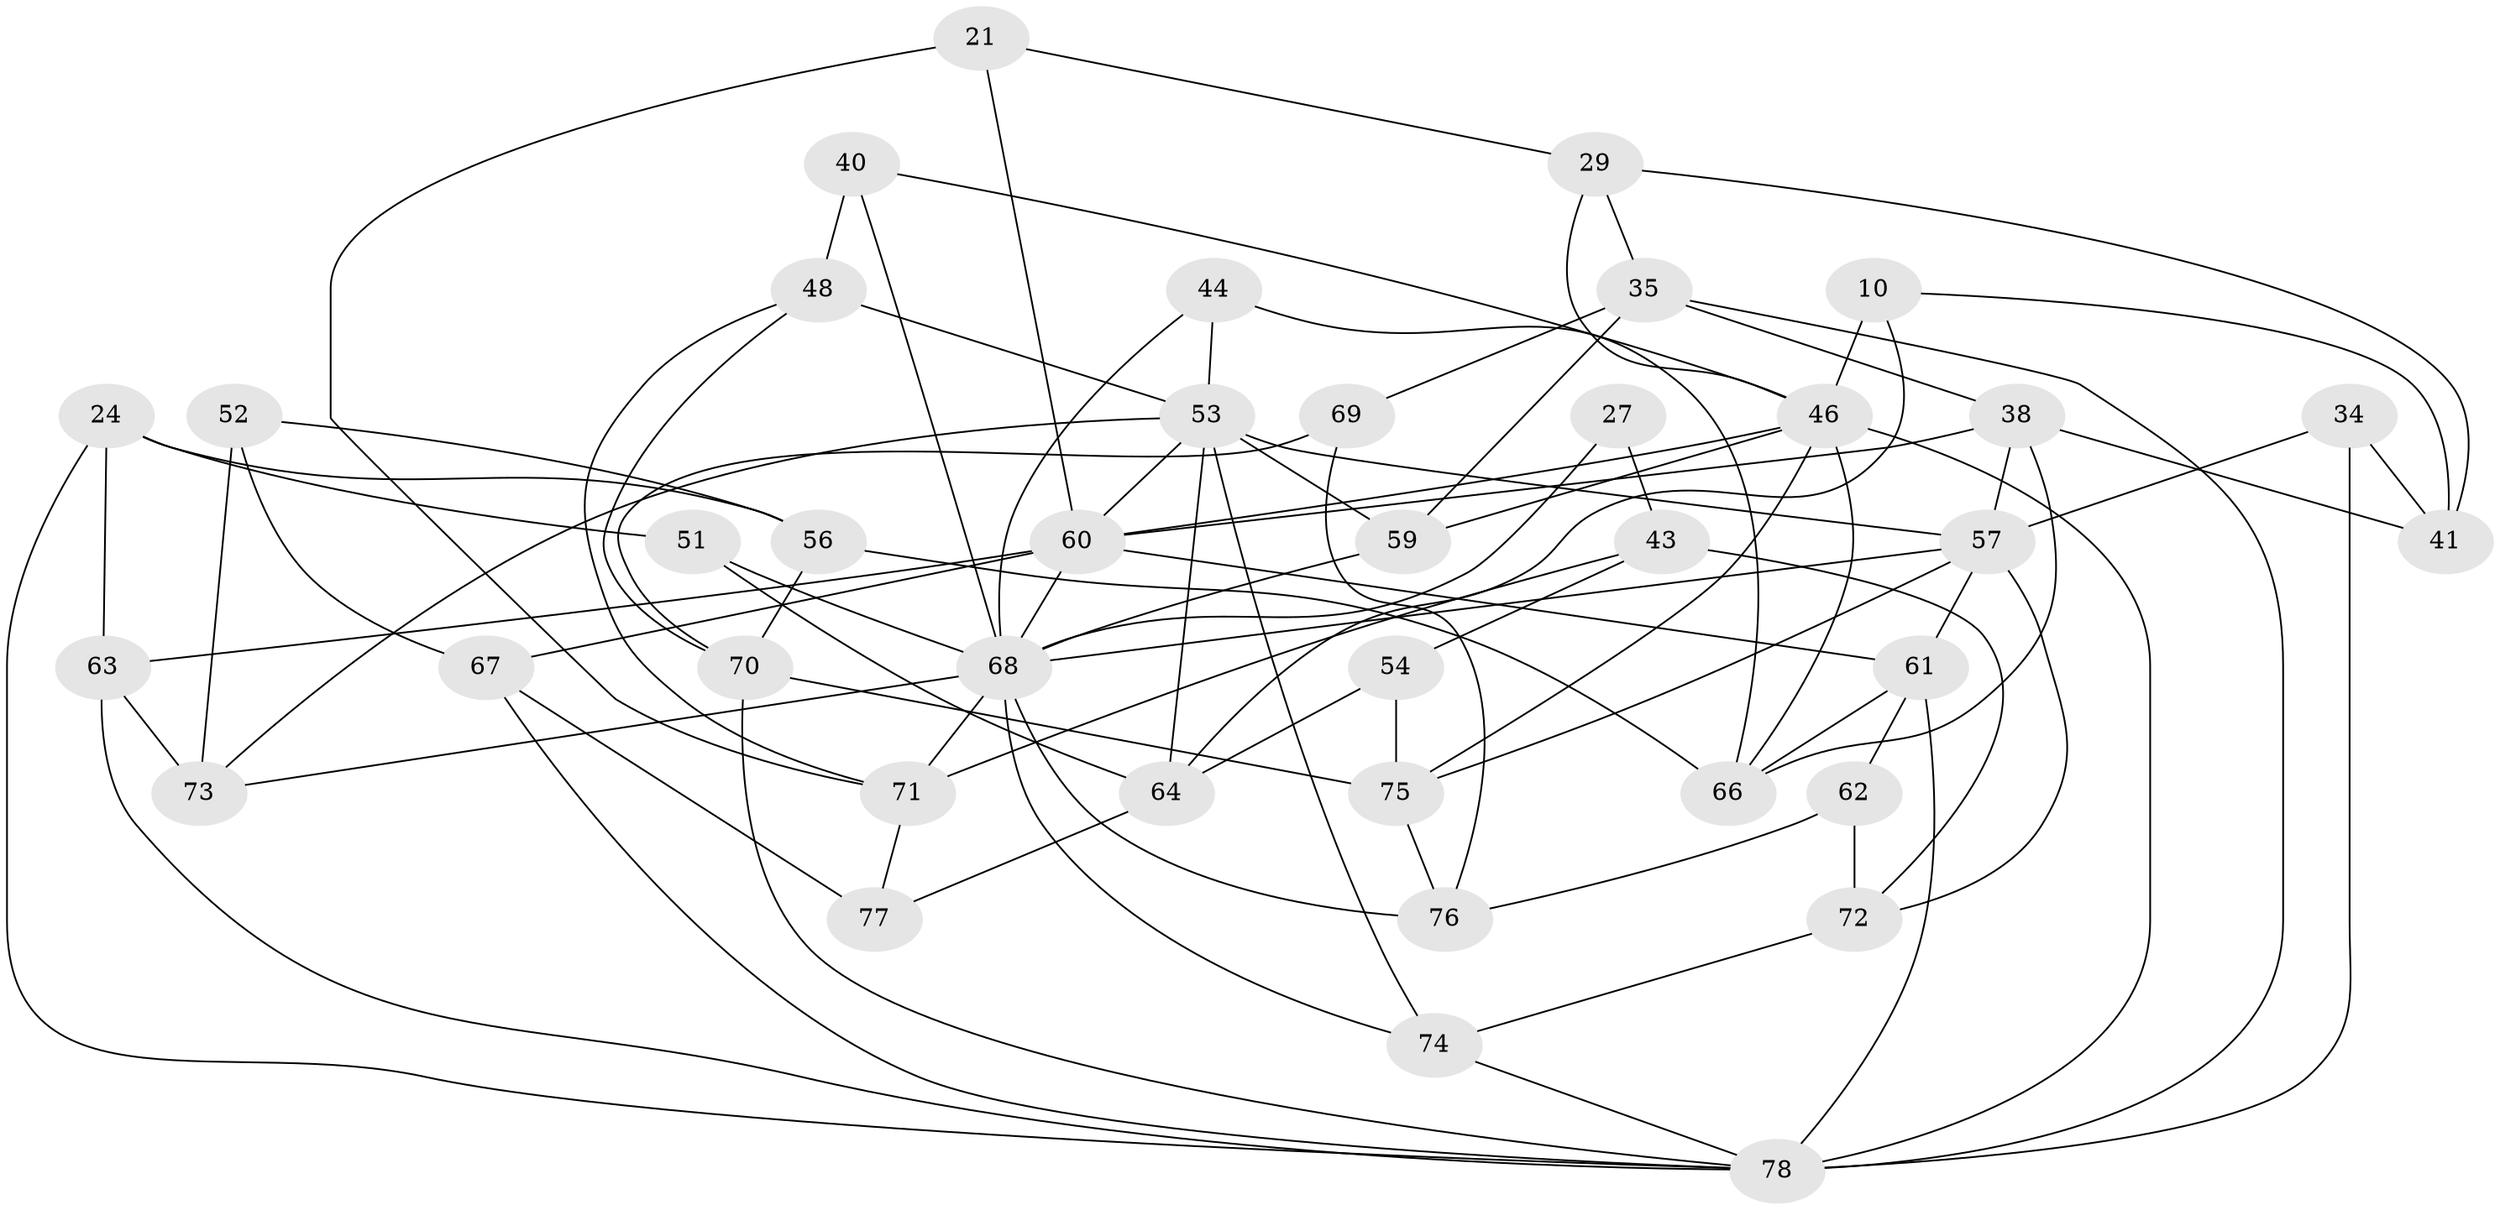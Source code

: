 // original degree distribution, {4: 1.0}
// Generated by graph-tools (version 1.1) at 2025/59/03/09/25 04:59:30]
// undirected, 39 vertices, 89 edges
graph export_dot {
graph [start="1"]
  node [color=gray90,style=filled];
  10;
  21;
  24;
  27;
  29;
  34;
  35 [super="+8"];
  38 [super="+23"];
  40;
  41;
  43 [super="+20"];
  44;
  46 [super="+4+30+32"];
  48 [super="+39"];
  51;
  52;
  53 [super="+17+31+47"];
  54;
  56;
  57 [super="+1+14+5+13"];
  59;
  60 [super="+50+28"];
  61 [super="+58"];
  62;
  63 [super="+22"];
  64 [super="+37"];
  66 [super="+26"];
  67 [super="+33"];
  68 [super="+65+45"];
  69;
  70 [super="+55"];
  71 [super="+36"];
  72;
  73 [super="+7"];
  74;
  75 [super="+15"];
  76;
  77;
  78 [super="+42+11"];
  10 -- 41;
  10 -- 64;
  10 -- 46 [weight=2];
  21 -- 29;
  21 -- 71;
  21 -- 60 [weight=2];
  24 -- 78;
  24 -- 51;
  24 -- 56;
  24 -- 63;
  27 -- 68 [weight=2];
  27 -- 43 [weight=2];
  29 -- 41;
  29 -- 35;
  29 -- 46;
  34 -- 41;
  34 -- 78 [weight=2];
  34 -- 57;
  35 -- 59;
  35 -- 69 [weight=2];
  35 -- 38;
  35 -- 78;
  38 -- 41;
  38 -- 66;
  38 -- 57 [weight=2];
  38 -- 60;
  40 -- 48 [weight=2];
  40 -- 46;
  40 -- 68;
  43 -- 54 [weight=2];
  43 -- 72;
  43 -- 71;
  44 -- 66 [weight=2];
  44 -- 53;
  44 -- 68;
  46 -- 66;
  46 -- 78 [weight=3];
  46 -- 75;
  46 -- 60 [weight=2];
  46 -- 59;
  48 -- 71;
  48 -- 70;
  48 -- 53 [weight=2];
  51 -- 64 [weight=2];
  51 -- 68;
  52 -- 73 [weight=2];
  52 -- 67;
  52 -- 56;
  53 -- 74;
  53 -- 57 [weight=2];
  53 -- 64;
  53 -- 59;
  53 -- 73;
  53 -- 60;
  54 -- 75;
  54 -- 64;
  56 -- 70;
  56 -- 66;
  57 -- 68 [weight=3];
  57 -- 61;
  57 -- 72;
  57 -- 75 [weight=2];
  59 -- 68;
  60 -- 67 [weight=2];
  60 -- 68 [weight=2];
  60 -- 61;
  60 -- 63;
  61 -- 62 [weight=2];
  61 -- 66;
  61 -- 78;
  62 -- 72;
  62 -- 76;
  63 -- 73 [weight=2];
  63 -- 78 [weight=2];
  64 -- 77;
  67 -- 77 [weight=2];
  67 -- 78;
  68 -- 73;
  68 -- 71 [weight=2];
  68 -- 74;
  68 -- 76;
  69 -- 76;
  69 -- 70;
  70 -- 75;
  70 -- 78 [weight=2];
  71 -- 77;
  72 -- 74;
  74 -- 78;
  75 -- 76;
}
